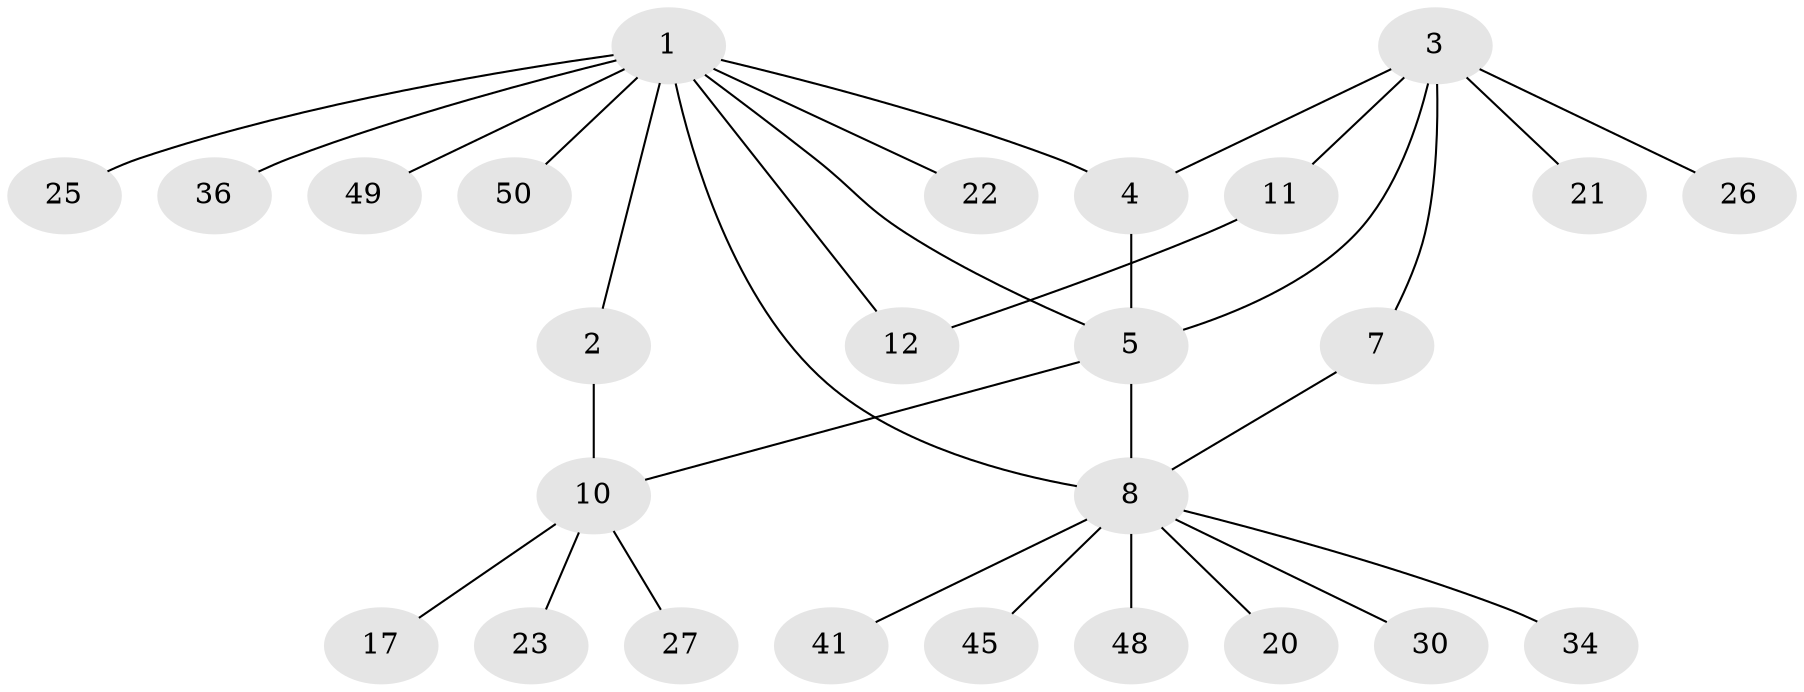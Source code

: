 // original degree distribution, {10: 0.019230769230769232, 2: 0.11538461538461539, 6: 0.038461538461538464, 3: 0.057692307692307696, 8: 0.019230769230769232, 4: 0.07692307692307693, 11: 0.019230769230769232, 1: 0.6346153846153846, 5: 0.019230769230769232}
// Generated by graph-tools (version 1.1) at 2025/16/03/09/25 04:16:09]
// undirected, 26 vertices, 31 edges
graph export_dot {
graph [start="1"]
  node [color=gray90,style=filled];
  1;
  2;
  3;
  4;
  5 [super="+13+18+6+32+38+19+16"];
  7 [super="+42"];
  8 [super="+15"];
  10 [super="+14+35"];
  11;
  12;
  17;
  20;
  21;
  22;
  23;
  25 [super="+46+43+47+40"];
  26;
  27;
  30;
  34;
  36;
  41;
  45;
  48;
  49;
  50;
  1 -- 2;
  1 -- 4;
  1 -- 5;
  1 -- 8;
  1 -- 12;
  1 -- 22;
  1 -- 25;
  1 -- 36;
  1 -- 49;
  1 -- 50;
  2 -- 10;
  3 -- 4;
  3 -- 7;
  3 -- 11;
  3 -- 21;
  3 -- 26;
  3 -- 5;
  4 -- 5;
  5 -- 8 [weight=2];
  5 -- 10;
  7 -- 8;
  8 -- 20;
  8 -- 30;
  8 -- 34;
  8 -- 41;
  8 -- 45;
  8 -- 48;
  10 -- 17;
  10 -- 27;
  10 -- 23;
  11 -- 12;
}
